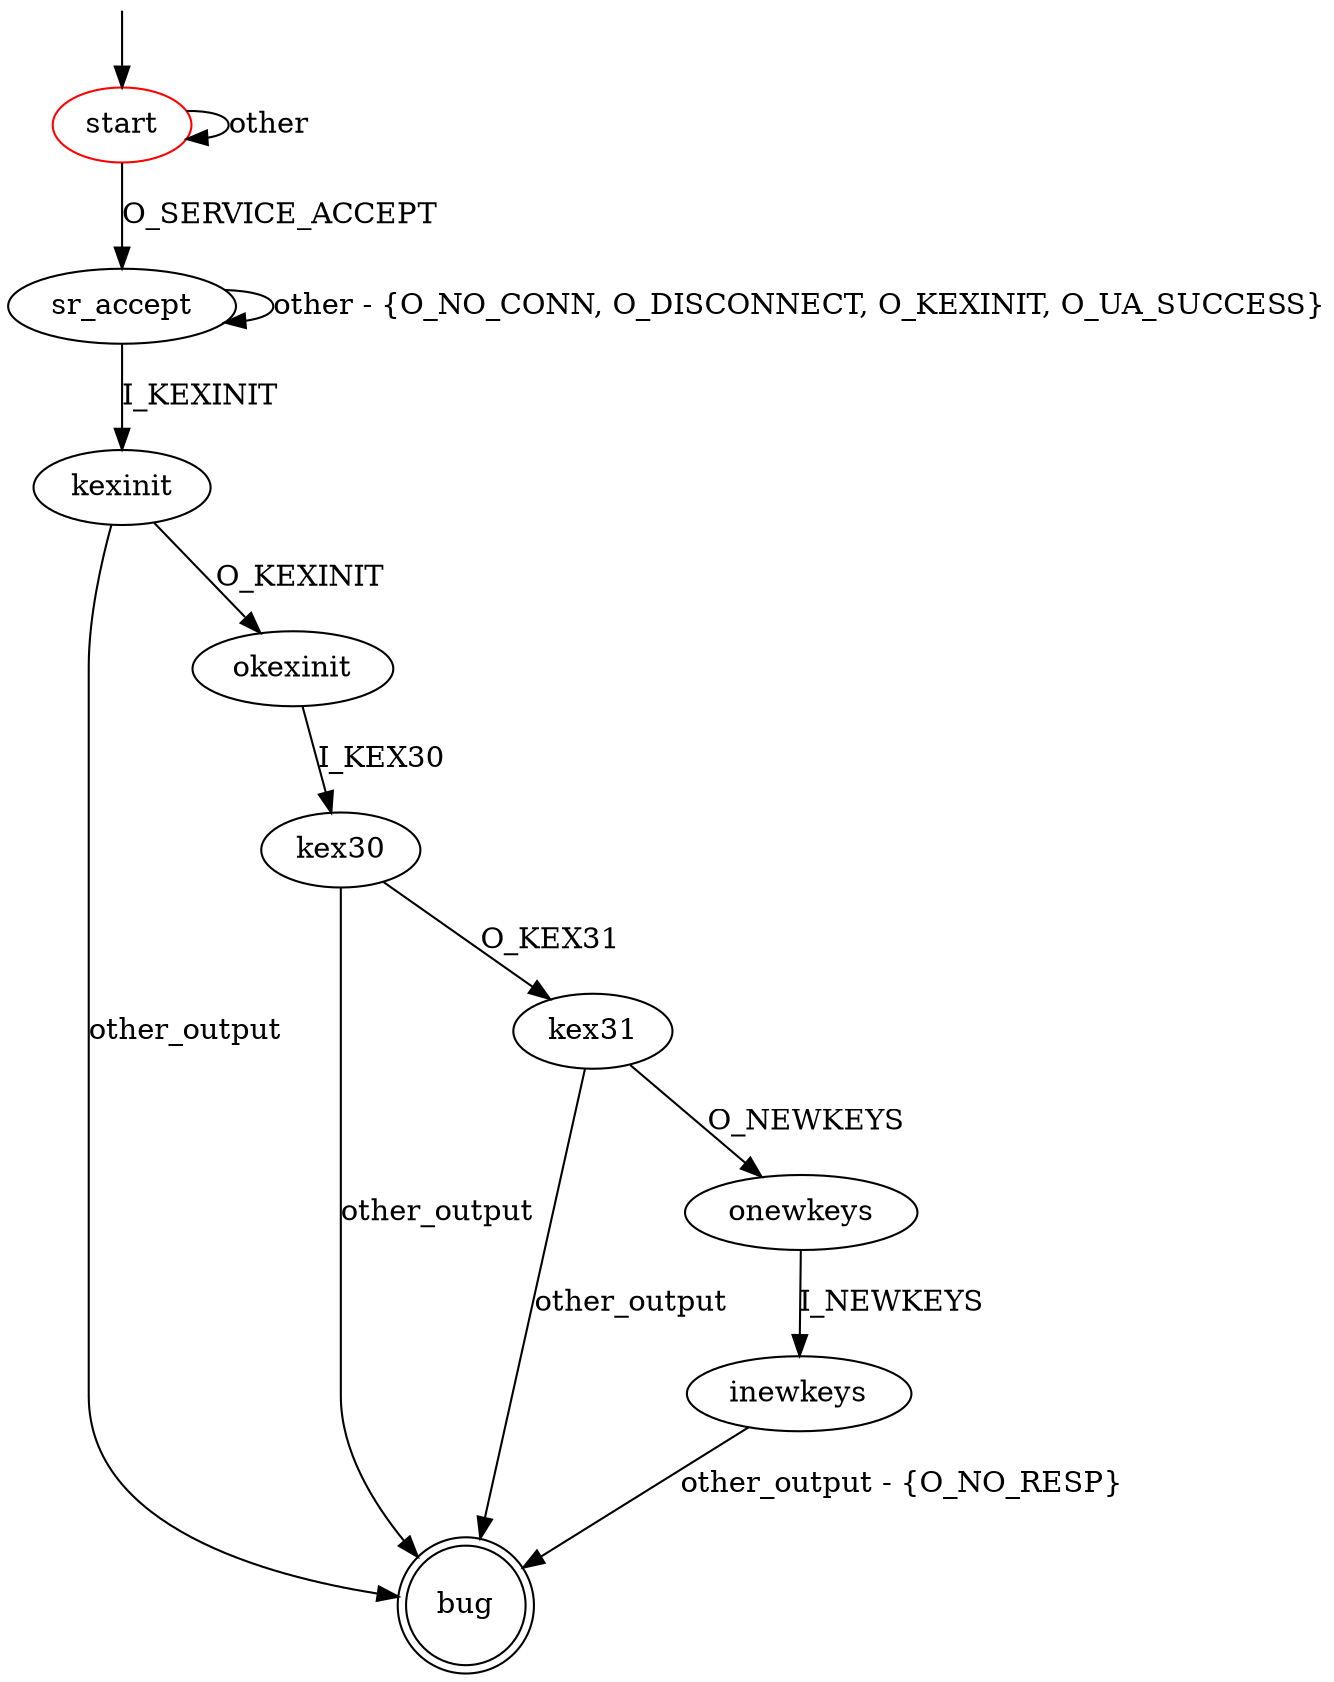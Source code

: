 digraph G {
label=""
start [color="red"]
bug [shape="doublecircle"]

start -> sr_accept [label="O_SERVICE_ACCEPT"]
start -> start [label="other"]
sr_accept -> kexinit [label="I_KEXINIT"]
sr_accept -> sr_accept [label="other - {O_NO_CONN, O_DISCONNECT, O_KEXINIT, O_UA_SUCCESS}"]
kexinit -> okexinit [label="O_KEXINIT"]
kexinit -> bug [label="other_output"]
okexinit -> kex30 [label="I_KEX30"]
kex30 -> kex31 [label="O_KEX31"]
kex30 -> bug [label="other_output"]
kex31 -> onewkeys [label="O_NEWKEYS"]
kex31 -> bug [label="other_output"]
onewkeys -> inewkeys [label="I_NEWKEYS"]
inewkeys -> bug [label="other_output - {O_NO_RESP}"]

__start0 [label="" shape="none" width="0" height="0"];
__start0 -> start;
}
